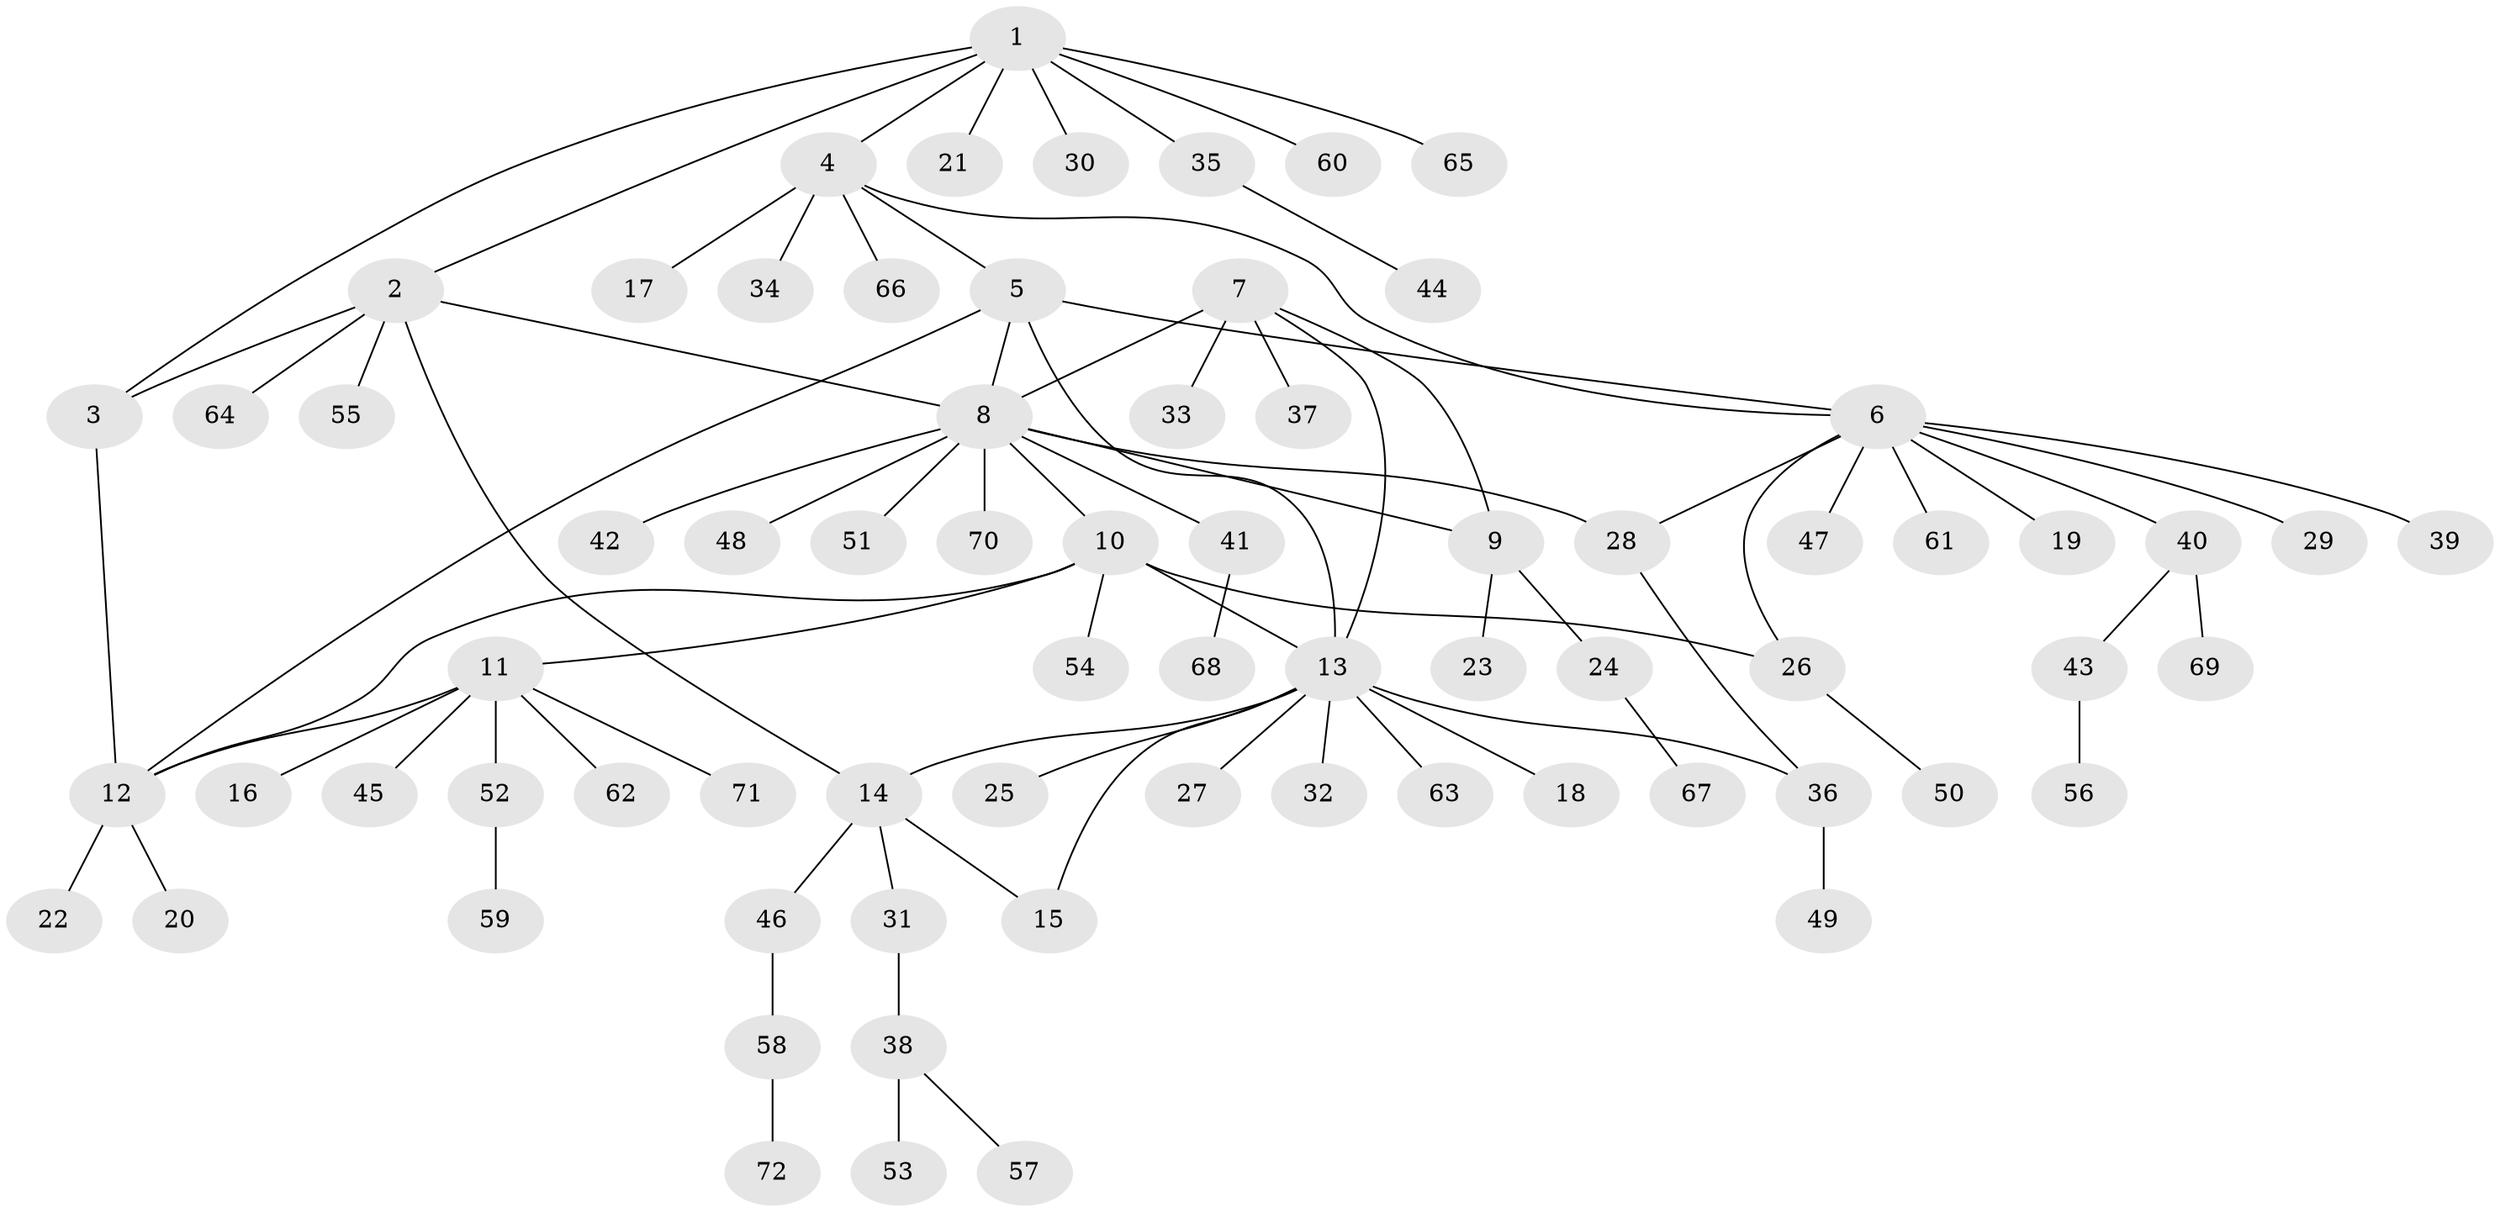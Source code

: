 // Generated by graph-tools (version 1.1) at 2025/54/03/09/25 04:54:41]
// undirected, 72 vertices, 85 edges
graph export_dot {
graph [start="1"]
  node [color=gray90,style=filled];
  1;
  2;
  3;
  4;
  5;
  6;
  7;
  8;
  9;
  10;
  11;
  12;
  13;
  14;
  15;
  16;
  17;
  18;
  19;
  20;
  21;
  22;
  23;
  24;
  25;
  26;
  27;
  28;
  29;
  30;
  31;
  32;
  33;
  34;
  35;
  36;
  37;
  38;
  39;
  40;
  41;
  42;
  43;
  44;
  45;
  46;
  47;
  48;
  49;
  50;
  51;
  52;
  53;
  54;
  55;
  56;
  57;
  58;
  59;
  60;
  61;
  62;
  63;
  64;
  65;
  66;
  67;
  68;
  69;
  70;
  71;
  72;
  1 -- 2;
  1 -- 3;
  1 -- 4;
  1 -- 21;
  1 -- 30;
  1 -- 35;
  1 -- 60;
  1 -- 65;
  2 -- 3;
  2 -- 8;
  2 -- 14;
  2 -- 55;
  2 -- 64;
  3 -- 12;
  4 -- 5;
  4 -- 6;
  4 -- 17;
  4 -- 34;
  4 -- 66;
  5 -- 6;
  5 -- 8;
  5 -- 12;
  5 -- 13;
  6 -- 19;
  6 -- 26;
  6 -- 28;
  6 -- 29;
  6 -- 39;
  6 -- 40;
  6 -- 47;
  6 -- 61;
  7 -- 8;
  7 -- 9;
  7 -- 13;
  7 -- 33;
  7 -- 37;
  8 -- 9;
  8 -- 10;
  8 -- 28;
  8 -- 41;
  8 -- 42;
  8 -- 48;
  8 -- 51;
  8 -- 70;
  9 -- 23;
  9 -- 24;
  10 -- 11;
  10 -- 12;
  10 -- 13;
  10 -- 26;
  10 -- 54;
  11 -- 12;
  11 -- 16;
  11 -- 45;
  11 -- 52;
  11 -- 62;
  11 -- 71;
  12 -- 20;
  12 -- 22;
  13 -- 14;
  13 -- 15;
  13 -- 18;
  13 -- 25;
  13 -- 27;
  13 -- 32;
  13 -- 36;
  13 -- 63;
  14 -- 15;
  14 -- 31;
  14 -- 46;
  24 -- 67;
  26 -- 50;
  28 -- 36;
  31 -- 38;
  35 -- 44;
  36 -- 49;
  38 -- 53;
  38 -- 57;
  40 -- 43;
  40 -- 69;
  41 -- 68;
  43 -- 56;
  46 -- 58;
  52 -- 59;
  58 -- 72;
}
